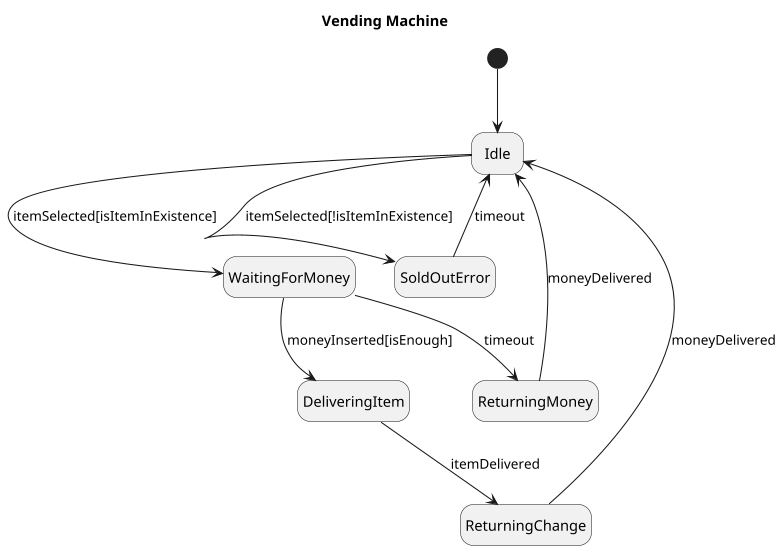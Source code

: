 
@startuml VendingMachineFsm
hide empty description
skinparam dpi 100

title Vending Machine

[*] --> Idle
Idle --> WaitingForMoney: itemSelected[isItemInExistence]
Idle --> SoldOutError: itemSelected[!isItemInExistence]
SoldOutError --> Idle: timeout
WaitingForMoney --> DeliveringItem: moneyInserted[isEnough]
WaitingForMoney --> ReturningMoney: timeout
DeliveringItem --> ReturningChange: itemDelivered
ReturningChange --> Idle: moneyDelivered
ReturningMoney --> Idle: moneyDelivered

@enduml
